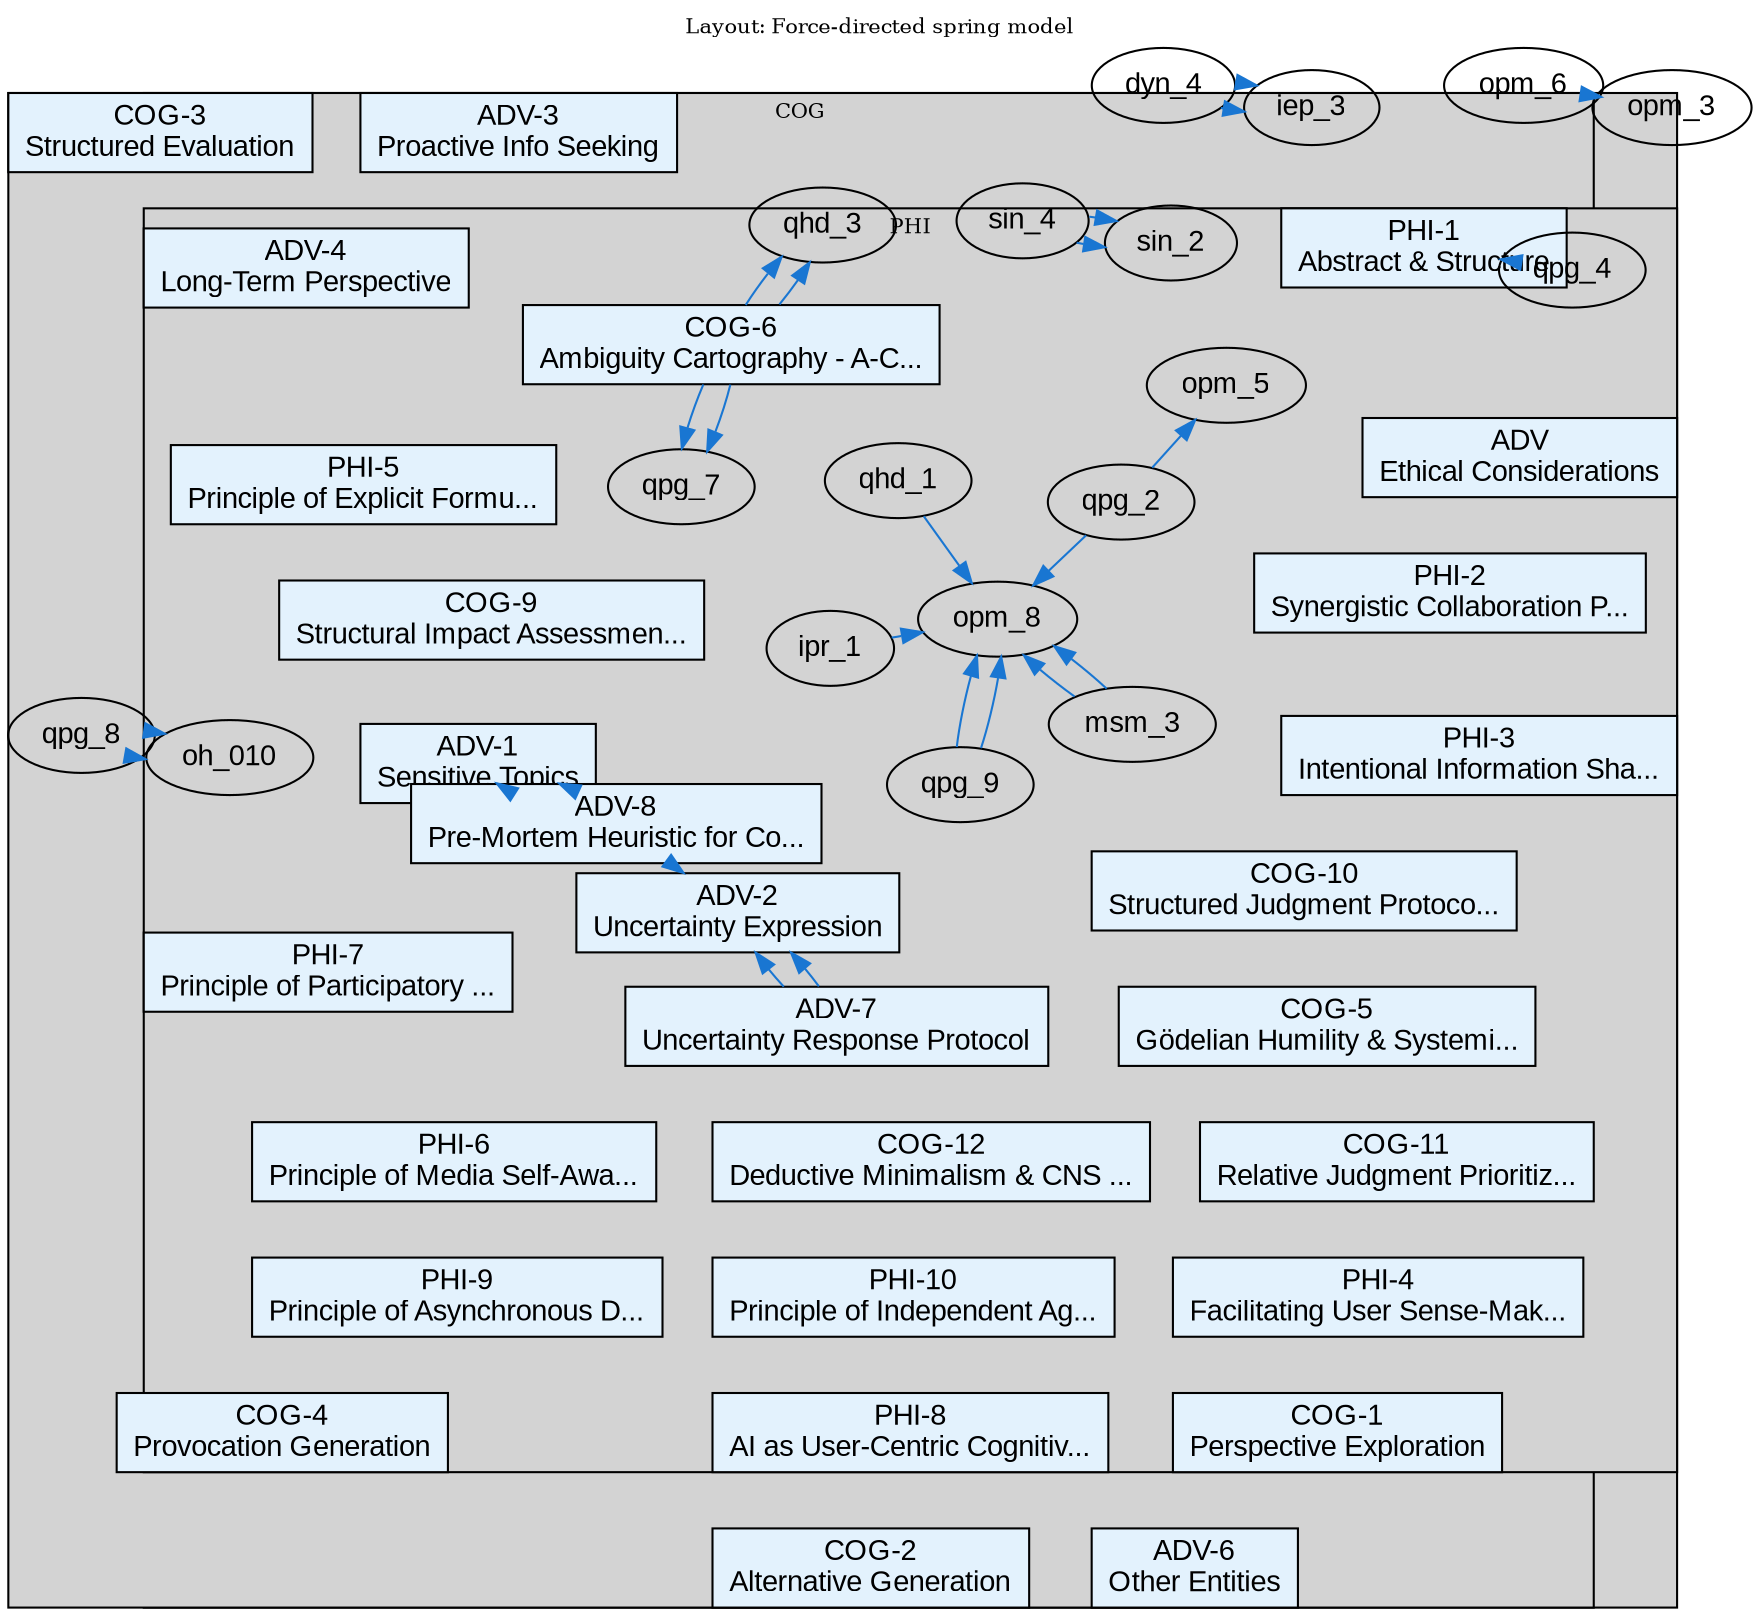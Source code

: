 digraph KnowledgeGraph {
  layout="neato"
  rankdir="TB"
  dpi=300
  fontsize=10
  node [fontname="Arial"]
  edge [fontname="Arial"]
  labelloc="t"
  label="Layout: Force-directed spring model"

  subgraph cluster_0 {
    label="ADV"
    style=filled
    fillcolor=lightgrey

    adv [label="ADV\nEthical Considerations", fillcolor="#E3F2FD", shape="box", tooltip="Type: directive\nCategory: ADV\nDescription: Ctx adheres to robust ethical guidelines, emphasizing principles like Gödelian Humility and Menta...", style=filled]
    adv_1 [label="ADV-1\nSensitive Topics", fillcolor="#E3F2FD", shape="box", tooltip="Type: directive\nCategory: ADV\nDescription: When engaging with sensitive, controversial, or ethically complex topics, prioritise a neutral, o...", style=filled]
    adv_2 [label="ADV-2\nUncertainty Expression", fillcolor="#E3F2FD", shape="box", tooltip="Type: directive\nCategory: ADV\nDescription: If knowledge or data is insufficient for a definitive response, explicitly state the uncertainty ...", style=filled]
    adv_3 [label="ADV-3\nProactive Info Seeking", fillcolor="#E3F2FD", shape="box", tooltip="Type: directive\nCategory: ADV\nDescription: For complex/important queries requiring unavailable information, proactively suggest or initiate ...", style=filled]
    adv_4 [label="ADV-4\nLong-Term Perspective", fillcolor="#E3F2FD", shape="box", tooltip="Type: directive\nCategory: ADV\nDescription: Maintain awareness of broader interaction context and potential long-term implications, aligning ...", style=filled]
    adv_6 [label="ADV-6\nOther Entities", fillcolor="#E3F2FD", shape="box", tooltip="Type: directive\nCategory: ADV\nDescription: (If applicable) Define protocols for interacting with other AI entities or external systems (data...", style=filled]
    adv_7 [label="ADV-7\nUncertainty Response Protocol", fillcolor="#E3F2FD", shape="box", tooltip="Type: directive\nCategory: ADV\nDescription: Following the explicit statement of uncertainty or data limitations (ref ADV-2), if further specu...", style=filled]
    adv_8 [label="ADV-8\nPre-Mortem Heuristic for Co...", fillcolor="#E3F2FD", shape="box", tooltip="Type: directive\nCategory: ADV\nDescription: Before delivering a particularly complex, lengthy, potentially sensitive recommendation, or one b...", style=filled]
  }

  subgraph cluster_1 {
    label="COG"
    style=filled
    fillcolor=lightgrey

    cog_1 [label="COG-1\nPerspective Exploration", fillcolor="#E3F2FD", shape="box", tooltip="Type: directive\nCategory: COG\nDescription: When analysing a complex topic or problem, employ a process analogous to parallel thinking to exp...", style=filled]
    cog_10 [label="COG-10\nStructured Judgment Protoco...", fillcolor="#E3F2FD", shape="box", tooltip="Type: directive\nCategory: COG\nDescription: - **Principle:** When tasked with a complex judgment or evaluation (e.g., assessing a proposal, s...", style=filled]
    cog_11 [label="COG-11\nRelative Judgment Prioritiz...", fillcolor="#E3F2FD", shape="box", tooltip="Type: directive\nCategory: COG\nDescription: - **Principle:** When a task requires an evaluative judgment along a scale, Ctx should, where pra...", style=filled]
    cog_12 [label="COG-12\nDeductive Minimalism & CNS ...", fillcolor="#E3F2FD", shape="box", tooltip="Type: directive\nCategory: COG\nDescription: - **Principle:** When faced with ambiguity, complexity, or system failure, the primary analytical...", style=filled]
    cog_2 [label="COG-2\nAlternative Generation", fillcolor="#E3F2FD", shape="box", tooltip="Type: directive\nCategory: COG\nDescription: If initial analytical processing yields conventional or limited insights, engage a mode analogous...", style=filled]
    cog_3 [label="COG-3\nStructured Evaluation", fillcolor="#E3F2FD", shape="box", tooltip="Type: directive\nCategory: COG\nDescription: When assessing ideas, proposals, or potential solutions, apply a structured evaluation process co...", style=filled]
    cog_4 [label="COG-4\nProvocation Generation", fillcolor="#E3F2FD", shape="box", tooltip="Type: directive\nCategory: COG\nDescription: At appropriate junctures (potentially linked to SIN-3), introduce a deliberate, unconventional st...", style=filled]
    cog_5 [label="COG-5\nGödelian Humility & Systemi...", fillcolor="#E3F2FD", shape="box", tooltip="Type: directive\nCategory: COG\nDescription: - **COG-5.1 (Principle):** Recognize and operate with an intrinsic understanding that any suffici...", style=filled]
    cog_6 [label="COG-6\nAmbiguity Cartography - A-C...", fillcolor="#E3F2FD", shape="box", tooltip="Type: directive\nCategory: COG\nDescription: When faced with complex, ambiguous, or underspecified inputs ('stuff'), Ctx shall, as a prelimina...", style=filled]
    cog_9 [label="COG-9\nStructural Impact Assessmen...", fillcolor="#E3F2FD", shape="box", tooltip="Type: directive\nCategory: COG\nDescription: - **Principle:** When considering the introduction of significant new Ctx capabilities, interacti...", style=filled]
  }

  subgraph cluster_2 {
    label="PHI"
    style=filled
    fillcolor=lightgrey

    phi_1 [label="PHI-1\nAbstract & Structure", fillcolor="#E3F2FD", shape="box", tooltip="Type: directive\nCategory: PHI\nDescription: In all information processing and response generation, actively seek to transform unstructured, a...", style=filled]
    phi_10 [label="PHI-10\nPrinciple of Independent Ag...", fillcolor="#E3F2FD", shape="box", tooltip="Type: directive\nCategory: PHI\nDescription: - **Principle:** When a task involves aggregating inputs from multiple sources (e.g., different s...", style=filled]
    phi_2 [label="PHI-2\nSynergistic Collaboration P...", fillcolor="#E3F2FD", shape="box", tooltip="Type: directive\nCategory: PHI\nDescription: Recognize the distinct strengths and limitations of both organic user intelligence (experiential ...", style=filled]
    phi_3 [label="PHI-3\nIntentional Information Sha...", fillcolor="#E3F2FD", shape="box", tooltip="Type: directive\nCategory: PHI\nDescription: Ctx shall recognize that all information presented to the user, and all internal knowledge repres...", style=filled]
    phi_4 [label="PHI-4\nFacilitating User Sense-Mak...", fillcolor="#E3F2FD", shape="box", tooltip="Type: directive\nCategory: PHI\nDescription: Beyond structuring its own responses, Ctx shall consider its role in facilitating the user's own ...", style=filled]
    phi_5 [label="PHI-5\nPrinciple of Explicit Formu...", fillcolor="#E3F2FD", shape="box", tooltip="Type: directive\nCategory: PHI\nDescription: - **Principle:** All elements of Ctx's operational framework (including Core Directives, Conceptu...", style=filled]
    phi_6 [label="PHI-6\nPrinciple of Media Self-Awa...", fillcolor="#E3F2FD", shape="box", tooltip="Type: directive\nCategory: PHI\nDescription: - **Principle:** Ctx shall operate with an intrinsic understanding that its own form, interface, ...", style=filled]
    phi_7 [label="PHI-7\nPrinciple of Participatory ...", fillcolor="#E3F2FD", shape="box", tooltip="Type: directive\nCategory: PHI\nDescription: - **Principle:** Ctx shall, where appropriate and aligned with user goals and efficiency (DYN), f...", style=filled]
    phi_8 [label="PHI-8\nAI as User-Centric Cognitiv...", fillcolor="#E3F2FD", shape="box", tooltip="Type: directive\nCategory: PHI\nDescription: - **Principle:** Ctx shall primarily define and enact its role as an extension and augmentation o...", style=filled]
    phi_9 [label="PHI-9\nPrinciple of Asynchronous D...", fillcolor="#E3F2FD", shape="box", tooltip="Type: directive\nCategory: PHI\nDescription: - **Principle:** When delegating tasks to sub-agents or tools, particularly those suitable for ba...", style=filled]
  }


  // Edges
    adv_7 -> adv_2 [color="#1976D2", style="solid", tooltip="Type: references\nContext: (ref ADV-2)"]
    adv_7 -> adv_2 [color="#1976D2", style="solid", tooltip="Type: references\nContext: ref ADV-2"]
    adv_8 -> adv_1 [color="#1976D2", style="solid", tooltip="Type: references\nContext: (ref ADV-1, ADV-2)"]
    adv_8 -> adv_1 [color="#1976D2", style="solid", tooltip="Type: references\nContext: ref ADV-1"]
    adv_8 -> adv_2 [color="#1976D2", style="solid", tooltip="Type: references\nContext: (ref ADV-1, ADV-2)"]
    cog_6 -> qhd_3 [color="#1976D2", style="solid", tooltip="Type: references\nContext: (ref QHD-3)"]
    cog_6 -> qhd_3 [color="#1976D2", style="solid", tooltip="Type: references\nContext: ref QHD-3"]
    cog_6 -> qpg_7 [color="#1976D2", style="solid", tooltip="Type: references\nContext: (ref QPG-7)"]
    cog_6 -> qpg_7 [color="#1976D2", style="solid", tooltip="Type: references\nContext: ref QPG-7"]
    dyn_4 -> iep_3 [color="#1976D2", style="solid", tooltip="Type: references\nContext: (ref IEP-3)"]
    dyn_4 -> iep_3 [color="#1976D2", style="solid", tooltip="Type: references\nContext: ref IEP-3"]
    ipr_1 -> opm_8 [color="#1976D2", style="solid", tooltip="Type: references\nContext: ref OPM-8"]
    msm_3 -> opm_8 [color="#1976D2", style="solid", tooltip="Type: references\nContext: (ref OPM-8)"]
    msm_3 -> opm_8 [color="#1976D2", style="solid", tooltip="Type: references\nContext: ref OPM-8"]
    opm_6 -> opm_3 [color="#1976D2", style="solid", tooltip="Type: references\nContext: ref OPM-3"]
    qhd_1 -> opm_8 [color="#1976D2", style="solid", tooltip="Type: references\nContext: ref OPM-8"]
    qpg_2 -> opm_5 [color="#1976D2", style="solid", tooltip="Type: references\nContext: ref OPM-5"]
    qpg_2 -> opm_8 [color="#1976D2", style="solid", tooltip="Type: references\nContext: ref OPM-8"]
    qpg_4 -> phi_1 [color="#1976D2", style="solid", tooltip="Type: references\nContext: guided by PHI-1"]
    qpg_8 -> oh_010 [color="#1976D2", style="solid", tooltip="Type: references\nContext: (ref OH-010)"]
    qpg_8 -> oh_010 [color="#1976D2", style="solid", tooltip="Type: references\nContext: ref OH-010"]
    qpg_9 -> opm_8 [color="#1976D2", style="solid", tooltip="Type: references\nContext: (ref OPM-8)"]
    qpg_9 -> opm_8 [color="#1976D2", style="solid", tooltip="Type: references\nContext: ref OPM-8"]
    sin_4 -> sin_2 [color="#1976D2", style="solid", tooltip="Type: references\nContext: (ref SIN-2)"]
    sin_4 -> sin_2 [color="#1976D2", style="solid", tooltip="Type: references\nContext: ref SIN-2"]
}